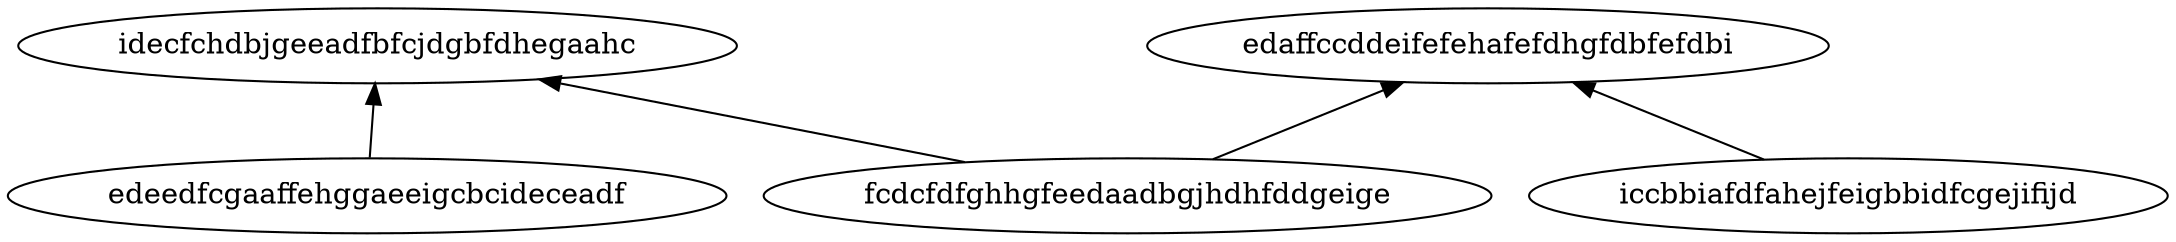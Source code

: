 digraph G { 
rankdir=BT; 
edeedfcgaaffehggaeeigcbcideceadf -> idecfchdbjgeeadfbfcjdgbfdhegaahc;
iccbbiafdfahejfeigbbidfcgejifijd -> edaffccddeifefehafefdhgfdbfefdbi;
fcdcfdfghhgfeedaadbgjhdhfddgeige -> edaffccddeifefehafefdhgfdbfefdbi;
fcdcfdfghhgfeedaadbgjhdhfddgeige -> idecfchdbjgeeadfbfcjdgbfdhegaahc;
}